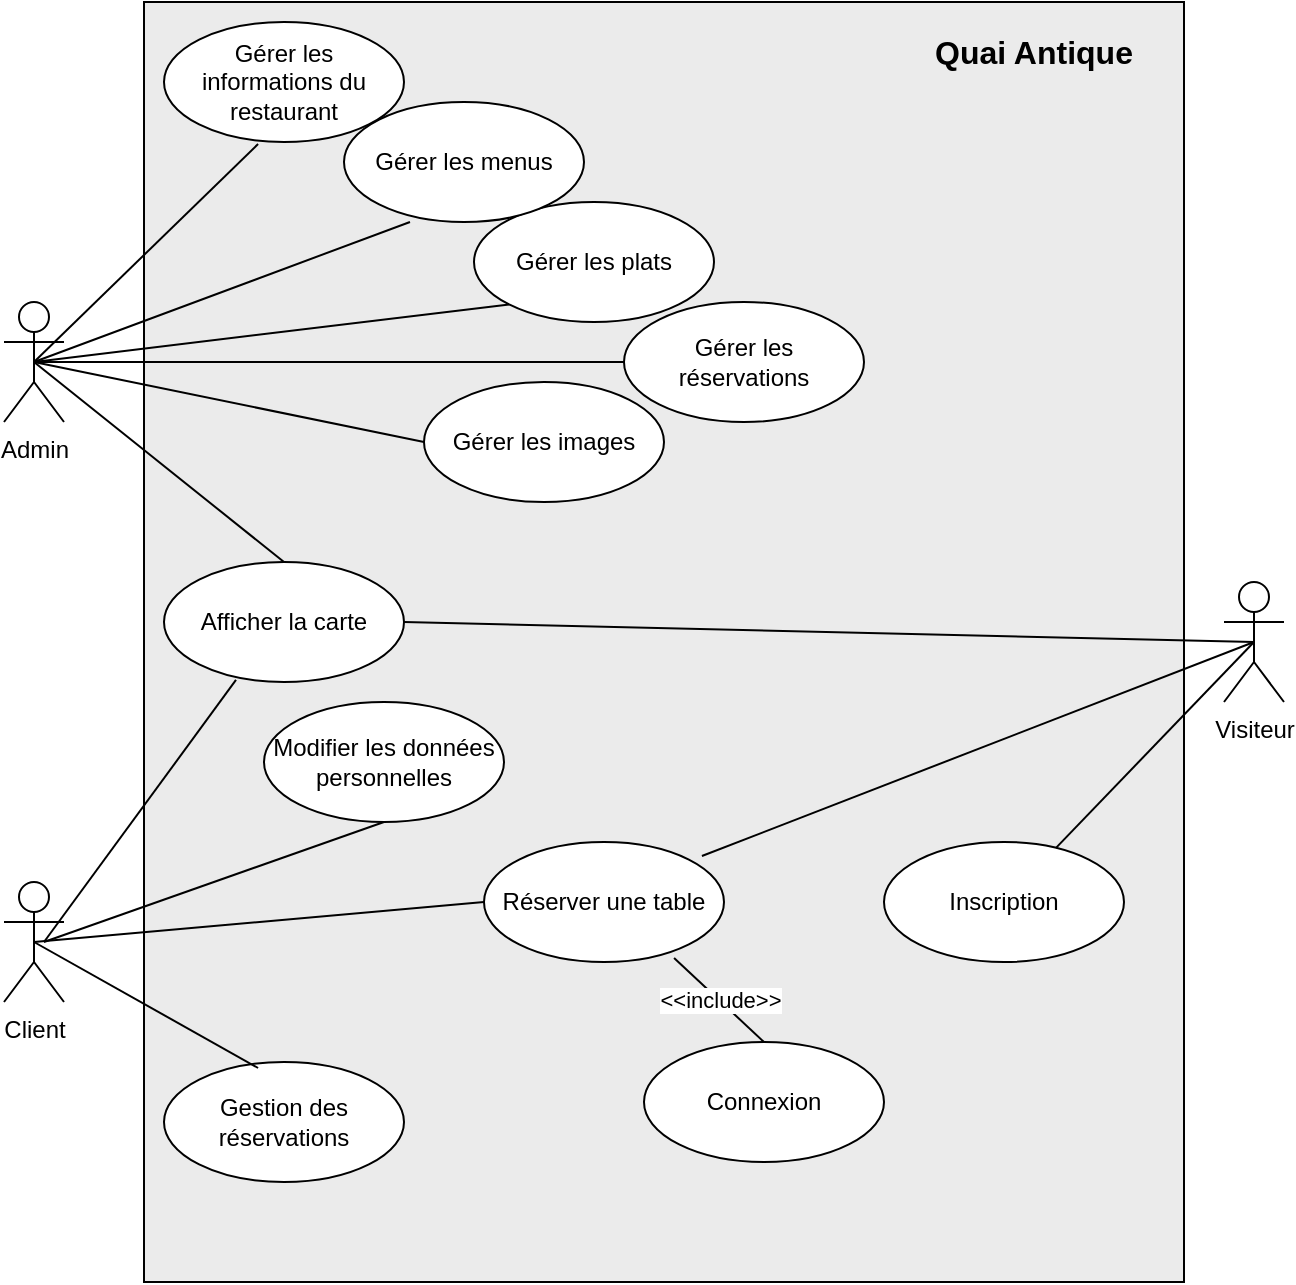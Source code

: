 <mxfile version="24.5.4" type="device">
  <diagram name="Page-1" id="M_i2bpWhaPystiiMpP3J">
    <mxGraphModel dx="776" dy="684" grid="1" gridSize="10" guides="1" tooltips="1" connect="1" arrows="1" fold="1" page="1" pageScale="1" pageWidth="850" pageHeight="1100" math="0" shadow="0">
      <root>
        <mxCell id="0" />
        <mxCell id="1" parent="0" />
        <mxCell id="zIbaO-FBnG5pUlTzro9B-52" value="" style="rounded=0;whiteSpace=wrap;html=1;fillColor=#EBEBEB;" vertex="1" parent="1">
          <mxGeometry x="140" y="10" width="520" height="640" as="geometry" />
        </mxCell>
        <mxCell id="zIbaO-FBnG5pUlTzro9B-1" value="Admin" style="shape=umlActor;verticalLabelPosition=bottom;verticalAlign=top;html=1;outlineConnect=0;" vertex="1" parent="1">
          <mxGeometry x="70" y="160" width="30" height="60" as="geometry" />
        </mxCell>
        <mxCell id="zIbaO-FBnG5pUlTzro9B-2" value="Client" style="shape=umlActor;verticalLabelPosition=bottom;verticalAlign=top;html=1;outlineConnect=0;" vertex="1" parent="1">
          <mxGeometry x="70" y="450" width="30" height="60" as="geometry" />
        </mxCell>
        <mxCell id="zIbaO-FBnG5pUlTzro9B-3" value="Visiteur" style="shape=umlActor;verticalLabelPosition=bottom;verticalAlign=top;html=1;outlineConnect=0;" vertex="1" parent="1">
          <mxGeometry x="680" y="300" width="30" height="60" as="geometry" />
        </mxCell>
        <mxCell id="zIbaO-FBnG5pUlTzro9B-12" value="Modifier les données personnelles" style="ellipse;whiteSpace=wrap;html=1;" vertex="1" parent="1">
          <mxGeometry x="200" y="360" width="120" height="60" as="geometry" />
        </mxCell>
        <mxCell id="zIbaO-FBnG5pUlTzro9B-13" value="Gérer les plats" style="ellipse;whiteSpace=wrap;html=1;" vertex="1" parent="1">
          <mxGeometry x="305" y="110" width="120" height="60" as="geometry" />
        </mxCell>
        <mxCell id="zIbaO-FBnG5pUlTzro9B-14" value="Gérer les menus" style="ellipse;whiteSpace=wrap;html=1;" vertex="1" parent="1">
          <mxGeometry x="240" y="60" width="120" height="60" as="geometry" />
        </mxCell>
        <mxCell id="zIbaO-FBnG5pUlTzro9B-15" value="Gérer les informations du restaurant" style="ellipse;whiteSpace=wrap;html=1;" vertex="1" parent="1">
          <mxGeometry x="150" y="20" width="120" height="60" as="geometry" />
        </mxCell>
        <mxCell id="zIbaO-FBnG5pUlTzro9B-24" value="Gestion des réservations" style="ellipse;whiteSpace=wrap;html=1;" vertex="1" parent="1">
          <mxGeometry x="150" y="540" width="120" height="60" as="geometry" />
        </mxCell>
        <mxCell id="zIbaO-FBnG5pUlTzro9B-25" value="Afficher la carte" style="ellipse;whiteSpace=wrap;html=1;" vertex="1" parent="1">
          <mxGeometry x="150" y="290" width="120" height="60" as="geometry" />
        </mxCell>
        <mxCell id="zIbaO-FBnG5pUlTzro9B-26" value="Gérer les images" style="ellipse;whiteSpace=wrap;html=1;" vertex="1" parent="1">
          <mxGeometry x="280" y="200" width="120" height="60" as="geometry" />
        </mxCell>
        <mxCell id="zIbaO-FBnG5pUlTzro9B-27" value="Gérer les réservations" style="ellipse;whiteSpace=wrap;html=1;" vertex="1" parent="1">
          <mxGeometry x="380" y="160" width="120" height="60" as="geometry" />
        </mxCell>
        <mxCell id="zIbaO-FBnG5pUlTzro9B-30" value="Réserver une table" style="ellipse;whiteSpace=wrap;html=1;" vertex="1" parent="1">
          <mxGeometry x="310" y="430" width="120" height="60" as="geometry" />
        </mxCell>
        <mxCell id="zIbaO-FBnG5pUlTzro9B-31" value="Connexion" style="ellipse;whiteSpace=wrap;html=1;" vertex="1" parent="1">
          <mxGeometry x="390" y="530" width="120" height="60" as="geometry" />
        </mxCell>
        <mxCell id="zIbaO-FBnG5pUlTzro9B-32" value="Inscription" style="ellipse;whiteSpace=wrap;html=1;" vertex="1" parent="1">
          <mxGeometry x="510" y="430" width="120" height="60" as="geometry" />
        </mxCell>
        <mxCell id="zIbaO-FBnG5pUlTzro9B-36" value="" style="endArrow=none;html=1;rounded=0;exitX=0.5;exitY=0.5;exitDx=0;exitDy=0;exitPerimeter=0;entryX=0.5;entryY=0;entryDx=0;entryDy=0;" edge="1" parent="1" source="zIbaO-FBnG5pUlTzro9B-1" target="zIbaO-FBnG5pUlTzro9B-25">
          <mxGeometry width="50" height="50" relative="1" as="geometry">
            <mxPoint x="370" y="380" as="sourcePoint" />
            <mxPoint x="420" y="330" as="targetPoint" />
          </mxGeometry>
        </mxCell>
        <mxCell id="zIbaO-FBnG5pUlTzro9B-39" value="" style="endArrow=none;html=1;rounded=0;exitX=0.5;exitY=0.5;exitDx=0;exitDy=0;exitPerimeter=0;entryX=1;entryY=0.5;entryDx=0;entryDy=0;" edge="1" parent="1" source="zIbaO-FBnG5pUlTzro9B-3" target="zIbaO-FBnG5pUlTzro9B-25">
          <mxGeometry width="50" height="50" relative="1" as="geometry">
            <mxPoint x="95" y="200" as="sourcePoint" />
            <mxPoint x="220" y="300" as="targetPoint" />
          </mxGeometry>
        </mxCell>
        <mxCell id="zIbaO-FBnG5pUlTzro9B-40" value="" style="endArrow=none;html=1;rounded=0;exitX=0.5;exitY=0.5;exitDx=0;exitDy=0;exitPerimeter=0;entryX=0.908;entryY=0.117;entryDx=0;entryDy=0;entryPerimeter=0;" edge="1" parent="1" source="zIbaO-FBnG5pUlTzro9B-3" target="zIbaO-FBnG5pUlTzro9B-30">
          <mxGeometry width="50" height="50" relative="1" as="geometry">
            <mxPoint x="705" y="340" as="sourcePoint" />
            <mxPoint x="280" y="330" as="targetPoint" />
          </mxGeometry>
        </mxCell>
        <mxCell id="zIbaO-FBnG5pUlTzro9B-41" value="" style="endArrow=none;html=1;rounded=0;exitX=0.5;exitY=0.5;exitDx=0;exitDy=0;exitPerimeter=0;" edge="1" parent="1" source="zIbaO-FBnG5pUlTzro9B-3" target="zIbaO-FBnG5pUlTzro9B-32">
          <mxGeometry width="50" height="50" relative="1" as="geometry">
            <mxPoint x="705" y="340" as="sourcePoint" />
            <mxPoint x="419" y="457" as="targetPoint" />
          </mxGeometry>
        </mxCell>
        <mxCell id="zIbaO-FBnG5pUlTzro9B-42" value="" style="endArrow=none;html=1;rounded=0;exitX=0.5;exitY=0.5;exitDx=0;exitDy=0;exitPerimeter=0;entryX=0;entryY=0.5;entryDx=0;entryDy=0;" edge="1" parent="1" source="zIbaO-FBnG5pUlTzro9B-2" target="zIbaO-FBnG5pUlTzro9B-30">
          <mxGeometry width="50" height="50" relative="1" as="geometry">
            <mxPoint x="705" y="340" as="sourcePoint" />
            <mxPoint x="429" y="447" as="targetPoint" />
          </mxGeometry>
        </mxCell>
        <mxCell id="zIbaO-FBnG5pUlTzro9B-43" value="" style="endArrow=none;html=1;rounded=0;exitX=0.5;exitY=0.5;exitDx=0;exitDy=0;exitPerimeter=0;entryX=0.392;entryY=0.05;entryDx=0;entryDy=0;entryPerimeter=0;" edge="1" parent="1" source="zIbaO-FBnG5pUlTzro9B-2" target="zIbaO-FBnG5pUlTzro9B-24">
          <mxGeometry width="50" height="50" relative="1" as="geometry">
            <mxPoint x="95" y="490" as="sourcePoint" />
            <mxPoint x="320" y="470" as="targetPoint" />
          </mxGeometry>
        </mxCell>
        <mxCell id="zIbaO-FBnG5pUlTzro9B-44" value="&amp;lt;&amp;lt;include&amp;gt;&amp;gt;" style="endArrow=none;html=1;rounded=0;exitX=0.792;exitY=0.967;exitDx=0;exitDy=0;exitPerimeter=0;entryX=0.5;entryY=0;entryDx=0;entryDy=0;" edge="1" parent="1" source="zIbaO-FBnG5pUlTzro9B-30" target="zIbaO-FBnG5pUlTzro9B-31">
          <mxGeometry width="50" height="50" relative="1" as="geometry">
            <mxPoint x="95" y="490" as="sourcePoint" />
            <mxPoint x="207" y="553" as="targetPoint" />
          </mxGeometry>
        </mxCell>
        <mxCell id="zIbaO-FBnG5pUlTzro9B-45" value="" style="endArrow=none;html=1;rounded=0;entryX=0.5;entryY=1;entryDx=0;entryDy=0;" edge="1" parent="1" target="zIbaO-FBnG5pUlTzro9B-12">
          <mxGeometry width="50" height="50" relative="1" as="geometry">
            <mxPoint x="90" y="480" as="sourcePoint" />
            <mxPoint x="320" y="470" as="targetPoint" />
          </mxGeometry>
        </mxCell>
        <mxCell id="zIbaO-FBnG5pUlTzro9B-46" value="" style="endArrow=none;html=1;rounded=0;entryX=0.3;entryY=0.983;entryDx=0;entryDy=0;entryPerimeter=0;" edge="1" parent="1" target="zIbaO-FBnG5pUlTzro9B-25">
          <mxGeometry width="50" height="50" relative="1" as="geometry">
            <mxPoint x="90" y="480" as="sourcePoint" />
            <mxPoint x="270" y="430" as="targetPoint" />
          </mxGeometry>
        </mxCell>
        <mxCell id="zIbaO-FBnG5pUlTzro9B-47" value="" style="endArrow=none;html=1;rounded=0;exitX=0.5;exitY=0.5;exitDx=0;exitDy=0;exitPerimeter=0;entryX=0;entryY=0.5;entryDx=0;entryDy=0;strokeColor=default;align=center;verticalAlign=middle;fontFamily=Helvetica;fontSize=11;fontColor=default;labelBackgroundColor=default;" edge="1" parent="1" source="zIbaO-FBnG5pUlTzro9B-1" target="zIbaO-FBnG5pUlTzro9B-26">
          <mxGeometry width="50" height="50" relative="1" as="geometry">
            <mxPoint x="95" y="200" as="sourcePoint" />
            <mxPoint x="220" y="300" as="targetPoint" />
          </mxGeometry>
        </mxCell>
        <mxCell id="zIbaO-FBnG5pUlTzro9B-48" value="" style="endArrow=none;html=1;rounded=0;exitX=0.5;exitY=0.5;exitDx=0;exitDy=0;exitPerimeter=0;entryX=0;entryY=0.5;entryDx=0;entryDy=0;strokeColor=default;align=center;verticalAlign=middle;fontFamily=Helvetica;fontSize=11;fontColor=default;labelBackgroundColor=default;" edge="1" parent="1" source="zIbaO-FBnG5pUlTzro9B-1" target="zIbaO-FBnG5pUlTzro9B-27">
          <mxGeometry width="50" height="50" relative="1" as="geometry">
            <mxPoint x="95" y="200" as="sourcePoint" />
            <mxPoint x="290" y="240" as="targetPoint" />
          </mxGeometry>
        </mxCell>
        <mxCell id="zIbaO-FBnG5pUlTzro9B-49" value="" style="endArrow=none;html=1;rounded=0;exitX=0.5;exitY=0.5;exitDx=0;exitDy=0;exitPerimeter=0;entryX=0;entryY=1;entryDx=0;entryDy=0;strokeColor=default;align=center;verticalAlign=middle;fontFamily=Helvetica;fontSize=11;fontColor=default;labelBackgroundColor=default;" edge="1" parent="1" source="zIbaO-FBnG5pUlTzro9B-1" target="zIbaO-FBnG5pUlTzro9B-13">
          <mxGeometry width="50" height="50" relative="1" as="geometry">
            <mxPoint x="95" y="200" as="sourcePoint" />
            <mxPoint x="390" y="200" as="targetPoint" />
          </mxGeometry>
        </mxCell>
        <mxCell id="zIbaO-FBnG5pUlTzro9B-50" value="" style="endArrow=none;html=1;rounded=0;exitX=0.5;exitY=0.5;exitDx=0;exitDy=0;exitPerimeter=0;entryX=0.275;entryY=1;entryDx=0;entryDy=0;strokeColor=default;align=center;verticalAlign=middle;fontFamily=Helvetica;fontSize=11;fontColor=default;labelBackgroundColor=default;entryPerimeter=0;" edge="1" parent="1" source="zIbaO-FBnG5pUlTzro9B-1" target="zIbaO-FBnG5pUlTzro9B-14">
          <mxGeometry width="50" height="50" relative="1" as="geometry">
            <mxPoint x="95" y="200" as="sourcePoint" />
            <mxPoint x="333" y="171" as="targetPoint" />
          </mxGeometry>
        </mxCell>
        <mxCell id="zIbaO-FBnG5pUlTzro9B-51" value="" style="endArrow=none;html=1;rounded=0;exitX=0.5;exitY=0.5;exitDx=0;exitDy=0;exitPerimeter=0;entryX=0.392;entryY=1.017;entryDx=0;entryDy=0;strokeColor=default;align=center;verticalAlign=middle;fontFamily=Helvetica;fontSize=11;fontColor=default;labelBackgroundColor=default;entryPerimeter=0;" edge="1" parent="1" source="zIbaO-FBnG5pUlTzro9B-1" target="zIbaO-FBnG5pUlTzro9B-15">
          <mxGeometry width="50" height="50" relative="1" as="geometry">
            <mxPoint x="95" y="200" as="sourcePoint" />
            <mxPoint x="283" y="130" as="targetPoint" />
          </mxGeometry>
        </mxCell>
        <mxCell id="zIbaO-FBnG5pUlTzro9B-53" value="Quai Antique" style="text;html=1;align=center;verticalAlign=middle;whiteSpace=wrap;rounded=0;fontStyle=1;horizontal=1;fontSize=16;" vertex="1" parent="1">
          <mxGeometry x="530" y="20" width="110" height="30" as="geometry" />
        </mxCell>
      </root>
    </mxGraphModel>
  </diagram>
</mxfile>
